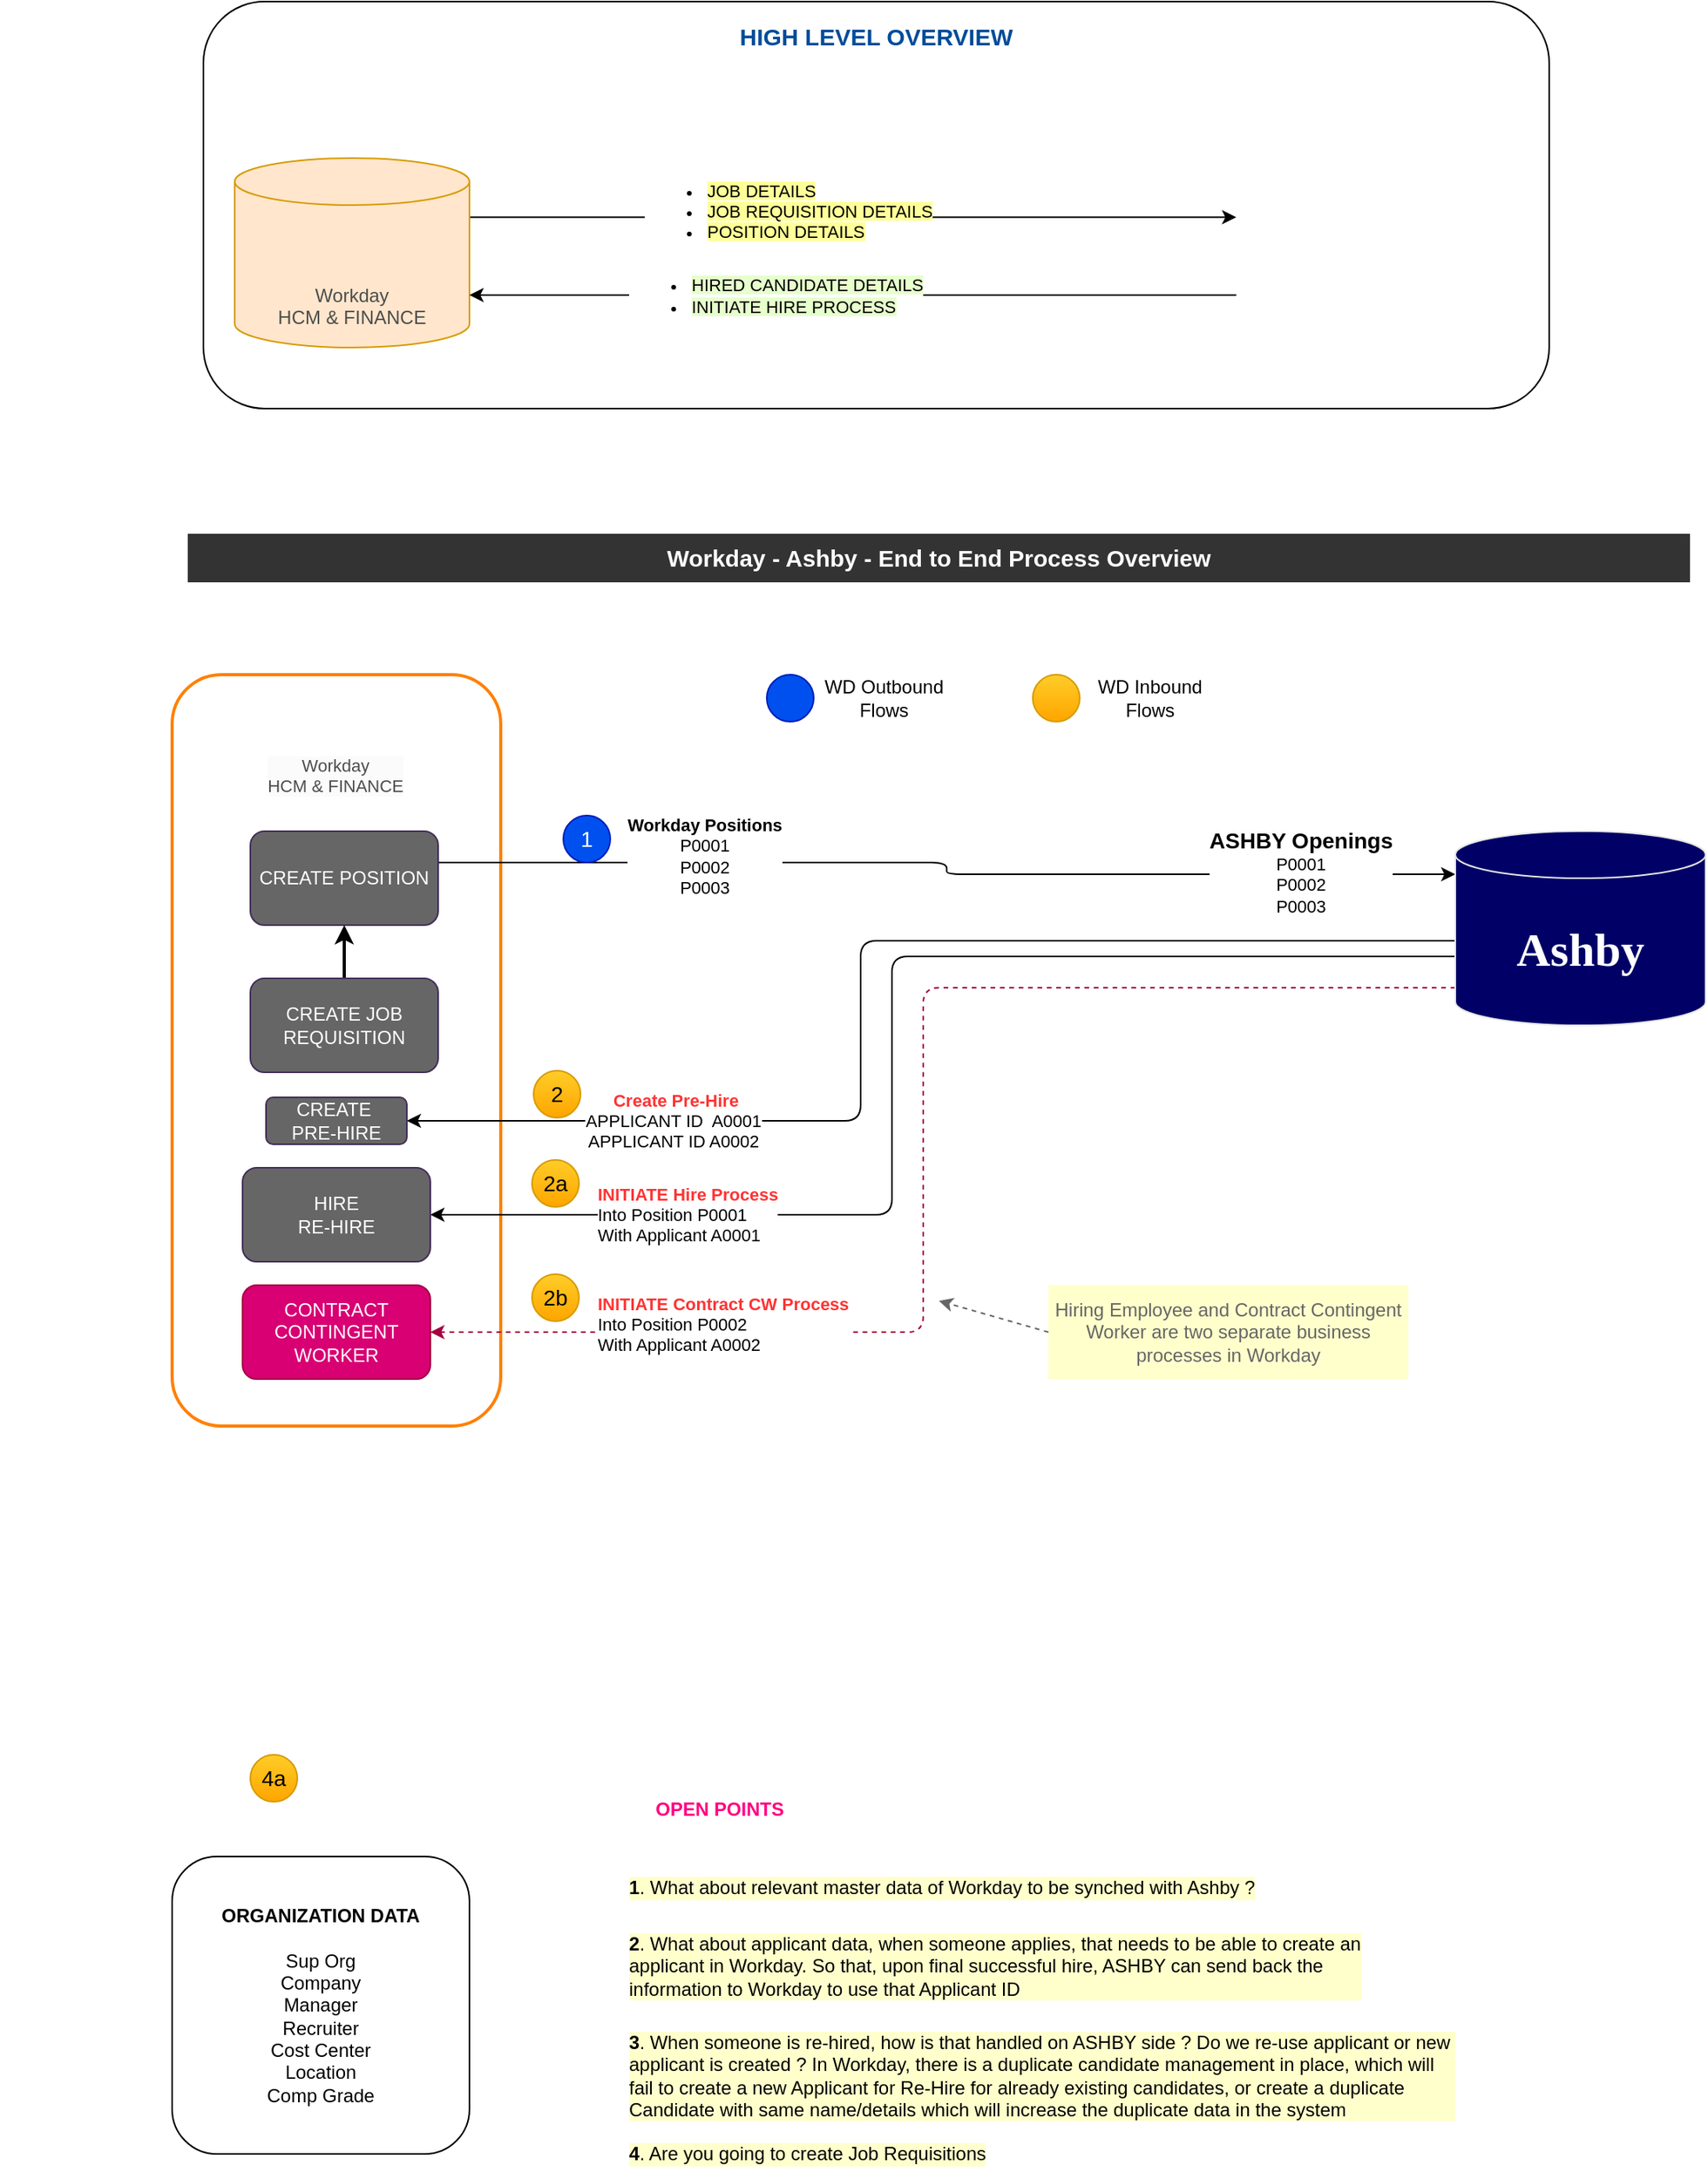 <mxfile version="24.3.1" type="github">
  <diagram name="Page-1" id="Bd6B7apusBZdPcca5PaD">
    <mxGraphModel dx="1434" dy="1872" grid="1" gridSize="10" guides="1" tooltips="1" connect="1" arrows="1" fold="1" page="1" pageScale="1" pageWidth="850" pageHeight="1100" math="0" shadow="0">
      <root>
        <mxCell id="0" />
        <mxCell id="1" parent="0" />
        <mxCell id="WoLx_iheCdo12na1x13e-16" value="" style="rounded=1;whiteSpace=wrap;html=1;fillColor=none;strokeColor=#FF8000;strokeWidth=2;perimeterSpacing=1;" vertex="1" parent="1">
          <mxGeometry x="800" y="410" width="210" height="480" as="geometry" />
        </mxCell>
        <mxCell id="WoLx_iheCdo12na1x13e-2" value="&lt;b style=&quot;font-size: 15px;&quot;&gt;&lt;font color=&quot;#004c99&quot; style=&quot;font-size: 15px;&quot;&gt;HIGH LEVEL OVERVIEW&lt;/font&gt;&lt;/b&gt;&lt;div style=&quot;font-size: 15px;&quot;&gt;&lt;b&gt;&lt;font color=&quot;#004c99&quot; style=&quot;font-size: 15px;&quot;&gt;&lt;br&gt;&lt;/font&gt;&lt;/b&gt;&lt;/div&gt;&lt;div style=&quot;font-size: 15px;&quot;&gt;&lt;b&gt;&lt;font color=&quot;#004c99&quot; style=&quot;font-size: 15px;&quot;&gt;&lt;br&gt;&lt;/font&gt;&lt;/b&gt;&lt;/div&gt;&lt;div style=&quot;font-size: 15px;&quot;&gt;&lt;b&gt;&lt;font color=&quot;#004c99&quot; style=&quot;font-size: 15px;&quot;&gt;&lt;br&gt;&lt;/font&gt;&lt;/b&gt;&lt;/div&gt;&lt;div style=&quot;font-size: 15px;&quot;&gt;&lt;b&gt;&lt;font color=&quot;#004c99&quot; style=&quot;font-size: 15px;&quot;&gt;&lt;br&gt;&lt;/font&gt;&lt;/b&gt;&lt;/div&gt;&lt;div style=&quot;font-size: 15px;&quot;&gt;&lt;b&gt;&lt;font color=&quot;#004c99&quot; style=&quot;font-size: 15px;&quot;&gt;&lt;br&gt;&lt;/font&gt;&lt;/b&gt;&lt;/div&gt;&lt;div style=&quot;font-size: 15px;&quot;&gt;&lt;b&gt;&lt;font color=&quot;#004c99&quot; style=&quot;font-size: 15px;&quot;&gt;&lt;br&gt;&lt;/font&gt;&lt;/b&gt;&lt;/div&gt;&lt;div style=&quot;font-size: 15px;&quot;&gt;&lt;b&gt;&lt;font color=&quot;#004c99&quot; style=&quot;font-size: 15px;&quot;&gt;&lt;br&gt;&lt;/font&gt;&lt;/b&gt;&lt;/div&gt;&lt;div style=&quot;font-size: 15px;&quot;&gt;&lt;b&gt;&lt;font color=&quot;#004c99&quot; style=&quot;font-size: 15px;&quot;&gt;&lt;br&gt;&lt;/font&gt;&lt;/b&gt;&lt;/div&gt;&lt;div style=&quot;font-size: 15px;&quot;&gt;&lt;b&gt;&lt;font color=&quot;#004c99&quot; style=&quot;font-size: 15px;&quot;&gt;&lt;br&gt;&lt;/font&gt;&lt;/b&gt;&lt;/div&gt;&lt;div style=&quot;font-size: 15px;&quot;&gt;&lt;b&gt;&lt;font color=&quot;#004c99&quot; style=&quot;font-size: 15px;&quot;&gt;&lt;br&gt;&lt;/font&gt;&lt;/b&gt;&lt;/div&gt;&lt;div style=&quot;font-size: 15px;&quot;&gt;&lt;b&gt;&lt;font color=&quot;#004c99&quot; style=&quot;font-size: 15px;&quot;&gt;&lt;br&gt;&lt;/font&gt;&lt;/b&gt;&lt;/div&gt;&lt;div style=&quot;font-size: 15px;&quot;&gt;&lt;br&gt;&lt;/div&gt;" style="rounded=1;whiteSpace=wrap;html=1;fillColor=none;" vertex="1" parent="1">
          <mxGeometry x="820" y="-20" width="860" height="260" as="geometry" />
        </mxCell>
        <mxCell id="sGgnkbuNSxI2wGrAtEvW-5" style="edgeStyle=orthogonalEdgeStyle;rounded=1;orthogonalLoop=1;jettySize=auto;html=1;exitX=1;exitY=0;exitDx=0;exitDy=37.75;exitPerimeter=0;curved=0;" parent="1" source="sGgnkbuNSxI2wGrAtEvW-2" target="sGgnkbuNSxI2wGrAtEvW-4" edge="1">
          <mxGeometry relative="1" as="geometry">
            <Array as="points">
              <mxPoint x="1370" y="117.5" />
              <mxPoint x="1370" y="117.5" />
            </Array>
          </mxGeometry>
        </mxCell>
        <mxCell id="sGgnkbuNSxI2wGrAtEvW-8" value="&lt;ul&gt;&lt;li&gt;&lt;span style=&quot;background-color: rgb(255, 255, 153);&quot;&gt;JOB DETAILS&lt;/span&gt;&lt;/li&gt;&lt;li&gt;&lt;span style=&quot;background-color: rgb(255, 255, 153);&quot;&gt;JOB REQUISITION DETAILS&lt;/span&gt;&lt;/li&gt;&lt;li&gt;&lt;span style=&quot;background-color: rgb(255, 255, 153);&quot;&gt;POSITION DETAILS&lt;/span&gt;&lt;/li&gt;&lt;/ul&gt;" style="edgeLabel;html=1;align=left;verticalAlign=middle;resizable=0;points=[];labelBackgroundColor=default;" parent="sGgnkbuNSxI2wGrAtEvW-5" vertex="1" connectable="0">
          <mxGeometry x="-0.526" y="1" relative="1" as="geometry">
            <mxPoint x="-6" y="-3" as="offset" />
          </mxGeometry>
        </mxCell>
        <mxCell id="sGgnkbuNSxI2wGrAtEvW-2" value="&lt;div&gt;&lt;font color=&quot;#4d4d4d&quot;&gt;&lt;br&gt;&lt;/font&gt;&lt;/div&gt;&lt;div&gt;&lt;font color=&quot;#4d4d4d&quot;&gt;&lt;br&gt;&lt;/font&gt;&lt;/div&gt;&lt;font color=&quot;#4d4d4d&quot;&gt;&lt;div&gt;&lt;font color=&quot;#4d4d4d&quot;&gt;&lt;br&gt;&lt;/font&gt;&lt;/div&gt;Workday&lt;/font&gt;&lt;div&gt;&lt;font color=&quot;#4d4d4d&quot;&gt;HCM &amp;amp; FINANCE&lt;/font&gt;&lt;/div&gt;" style="shape=cylinder3;whiteSpace=wrap;html=1;boundedLbl=1;backgroundOutline=1;size=15;fillColor=#ffe6cc;strokeColor=#d79b00;" parent="1" vertex="1">
          <mxGeometry x="840" y="80" width="150" height="121" as="geometry" />
        </mxCell>
        <mxCell id="sGgnkbuNSxI2wGrAtEvW-3" value="" style="shape=image;verticalLabelPosition=bottom;labelBackgroundColor=default;verticalAlign=top;aspect=fixed;imageAspect=0;image=https://upload.wikimedia.org/wikipedia/commons/thumb/3/3b/Workday_Logo.png/1280px-Workday_Logo.png;" parent="1" vertex="1">
          <mxGeometry x="870" y="116" width="90" height="34.95" as="geometry" />
        </mxCell>
        <mxCell id="sGgnkbuNSxI2wGrAtEvW-6" style="edgeStyle=orthogonalEdgeStyle;rounded=1;orthogonalLoop=1;jettySize=auto;html=1;exitX=0;exitY=1;exitDx=0;exitDy=0;curved=0;" parent="1" source="sGgnkbuNSxI2wGrAtEvW-4" target="sGgnkbuNSxI2wGrAtEvW-2" edge="1">
          <mxGeometry relative="1" as="geometry">
            <Array as="points">
              <mxPoint x="1330" y="167.5" />
              <mxPoint x="1330" y="167.5" />
            </Array>
          </mxGeometry>
        </mxCell>
        <mxCell id="sGgnkbuNSxI2wGrAtEvW-9" value="&lt;ul&gt;&lt;li&gt;&lt;span style=&quot;background-color: rgb(230, 255, 204);&quot;&gt;HIRED CANDIDATE DETAILS&lt;/span&gt;&lt;/li&gt;&lt;li&gt;&lt;span style=&quot;background-color: rgb(230, 255, 204);&quot;&gt;INITIATE HIRE PROCESS&lt;/span&gt;&lt;/li&gt;&lt;/ul&gt;" style="edgeLabel;html=1;align=left;verticalAlign=middle;resizable=0;points=[];" parent="sGgnkbuNSxI2wGrAtEvW-6" vertex="1" connectable="0">
          <mxGeometry x="0.192" y="3" relative="1" as="geometry">
            <mxPoint x="-98" y="-3" as="offset" />
          </mxGeometry>
        </mxCell>
        <mxCell id="sGgnkbuNSxI2wGrAtEvW-4" value="" style="shape=image;verticalLabelPosition=bottom;labelBackgroundColor=default;verticalAlign=top;aspect=fixed;imageAspect=0;image=https://assets-global.website-files.com/619b58064e44df5bdf1b3e53/626be660277f2dca8b74025e_ashby.png;" parent="1" vertex="1">
          <mxGeometry x="1480" y="113.5" width="162.65" height="54" as="geometry" />
        </mxCell>
        <mxCell id="sGgnkbuNSxI2wGrAtEvW-10" value="" style="shape=cylinder3;whiteSpace=wrap;html=1;boundedLbl=1;backgroundOutline=1;size=15;strokeColor=none;" parent="1" vertex="1">
          <mxGeometry x="690" y="374" width="60" height="80" as="geometry" />
        </mxCell>
        <mxCell id="sGgnkbuNSxI2wGrAtEvW-14" style="edgeStyle=orthogonalEdgeStyle;rounded=1;orthogonalLoop=1;jettySize=auto;html=1;entryX=0;entryY=0;entryDx=0;entryDy=27.5;entryPerimeter=0;curved=0;" parent="1" source="sGgnkbuNSxI2wGrAtEvW-12" target="sGgnkbuNSxI2wGrAtEvW-13" edge="1">
          <mxGeometry relative="1" as="geometry">
            <mxPoint x="1470" y="540" as="targetPoint" />
            <Array as="points">
              <mxPoint x="1295" y="530" />
              <mxPoint x="1295" y="538" />
            </Array>
          </mxGeometry>
        </mxCell>
        <mxCell id="sGgnkbuNSxI2wGrAtEvW-15" value="&lt;div&gt;&lt;b&gt;Workday Positions&lt;/b&gt;&lt;/div&gt;P0001&lt;div&gt;P0002&lt;/div&gt;&lt;div&gt;P0003&lt;/div&gt;" style="edgeLabel;html=1;align=center;verticalAlign=middle;resizable=0;points=[];" parent="sGgnkbuNSxI2wGrAtEvW-14" vertex="1" connectable="0">
          <mxGeometry x="-0.596" y="4" relative="1" as="geometry">
            <mxPoint x="37" as="offset" />
          </mxGeometry>
        </mxCell>
        <mxCell id="WoLx_iheCdo12na1x13e-1" value="&lt;font style=&quot;font-size: 14px;&quot;&gt;&lt;b&gt;ASHBY Openings&lt;/b&gt;&lt;/font&gt;&lt;div&gt;P0001&lt;/div&gt;&lt;div&gt;P0002&lt;/div&gt;&lt;div&gt;P0003&lt;/div&gt;" style="edgeLabel;html=1;align=center;verticalAlign=middle;resizable=0;points=[];" vertex="1" connectable="0" parent="sGgnkbuNSxI2wGrAtEvW-14">
          <mxGeometry x="0.378" y="3" relative="1" as="geometry">
            <mxPoint x="105" y="1" as="offset" />
          </mxGeometry>
        </mxCell>
        <mxCell id="sGgnkbuNSxI2wGrAtEvW-12" value="CREATE POSITION" style="rounded=1;whiteSpace=wrap;html=1;fillColor=#666666;fontColor=#ffffff;strokeColor=#432D57;" parent="1" vertex="1">
          <mxGeometry x="850" y="510" width="120" height="60" as="geometry" />
        </mxCell>
        <mxCell id="sGgnkbuNSxI2wGrAtEvW-25" style="edgeStyle=orthogonalEdgeStyle;rounded=1;orthogonalLoop=1;jettySize=auto;html=1;entryX=1;entryY=0.5;entryDx=0;entryDy=0;curved=0;fillColor=#d80073;strokeColor=#A50040;dashed=1;" parent="1" source="sGgnkbuNSxI2wGrAtEvW-13" target="sGgnkbuNSxI2wGrAtEvW-24" edge="1">
          <mxGeometry relative="1" as="geometry">
            <Array as="points">
              <mxPoint x="1280" y="610" />
              <mxPoint x="1280" y="830" />
            </Array>
          </mxGeometry>
        </mxCell>
        <mxCell id="WoLx_iheCdo12na1x13e-9" style="edgeStyle=orthogonalEdgeStyle;rounded=1;orthogonalLoop=1;jettySize=auto;html=1;entryX=1;entryY=0.5;entryDx=0;entryDy=0;curved=0;" edge="1" parent="1" source="sGgnkbuNSxI2wGrAtEvW-13" target="-kK4m6FzKf8vr2_1_iYm-7">
          <mxGeometry relative="1" as="geometry">
            <Array as="points">
              <mxPoint x="1240" y="580" />
              <mxPoint x="1240" y="695" />
            </Array>
          </mxGeometry>
        </mxCell>
        <mxCell id="WoLx_iheCdo12na1x13e-10" value="&lt;b&gt;&lt;font color=&quot;#ff3333&quot;&gt;&amp;nbsp;Create Pre-Hire&lt;/font&gt;&lt;/b&gt;&lt;div&gt;APPLICANT ID&amp;nbsp; A0001&lt;/div&gt;&lt;div&gt;APPLICANT ID A0002&lt;/div&gt;" style="edgeLabel;html=1;align=center;verticalAlign=middle;resizable=0;points=[];" vertex="1" connectable="0" parent="WoLx_iheCdo12na1x13e-9">
          <mxGeometry x="0.493" y="1" relative="1" as="geometry">
            <mxPoint x="-29" y="-1" as="offset" />
          </mxGeometry>
        </mxCell>
        <mxCell id="WoLx_iheCdo12na1x13e-11" style="edgeStyle=orthogonalEdgeStyle;rounded=1;orthogonalLoop=1;jettySize=auto;html=1;entryX=1;entryY=0.5;entryDx=0;entryDy=0;curved=0;" edge="1" parent="1" source="sGgnkbuNSxI2wGrAtEvW-13" target="sGgnkbuNSxI2wGrAtEvW-21">
          <mxGeometry relative="1" as="geometry">
            <Array as="points">
              <mxPoint x="1260" y="590" />
              <mxPoint x="1260" y="755" />
            </Array>
          </mxGeometry>
        </mxCell>
        <mxCell id="WoLx_iheCdo12na1x13e-12" value="&lt;b&gt;&lt;font color=&quot;#ff3333&quot;&gt;INITIATE Hire Process&lt;/font&gt;&lt;/b&gt;&lt;div&gt;Into Position P0001&lt;/div&gt;&lt;div&gt;With Applicant A0001&lt;/div&gt;" style="edgeLabel;html=1;align=left;verticalAlign=middle;resizable=0;points=[];" vertex="1" connectable="0" parent="WoLx_iheCdo12na1x13e-11">
          <mxGeometry x="0.576" y="3" relative="1" as="geometry">
            <mxPoint x="-69" y="-3" as="offset" />
          </mxGeometry>
        </mxCell>
        <mxCell id="sGgnkbuNSxI2wGrAtEvW-13" value="&lt;h1&gt;&lt;font size=&quot;1&quot; face=&quot;Times New Roman&quot; color=&quot;#ffffff&quot;&gt;&lt;b style=&quot;font-size: 30px;&quot;&gt;Ashby&lt;/b&gt;&lt;/font&gt;&lt;/h1&gt;" style="shape=cylinder3;whiteSpace=wrap;html=1;boundedLbl=1;backgroundOutline=1;size=15;fillColor=#000066;strokeColor=#E6E6E6;" parent="1" vertex="1">
          <mxGeometry x="1620" y="510" width="160" height="124" as="geometry" />
        </mxCell>
        <mxCell id="WoLx_iheCdo12na1x13e-8" style="edgeStyle=orthogonalEdgeStyle;rounded=0;orthogonalLoop=1;jettySize=auto;html=1;strokeWidth=2;" edge="1" parent="1" source="sGgnkbuNSxI2wGrAtEvW-16" target="sGgnkbuNSxI2wGrAtEvW-12">
          <mxGeometry relative="1" as="geometry" />
        </mxCell>
        <mxCell id="sGgnkbuNSxI2wGrAtEvW-16" value="CREATE JOB REQUISITION" style="rounded=1;whiteSpace=wrap;html=1;fillColor=#666666;fontColor=#ffffff;strokeColor=#432D57;" parent="1" vertex="1">
          <mxGeometry x="850" y="604" width="120" height="60" as="geometry" />
        </mxCell>
        <mxCell id="sGgnkbuNSxI2wGrAtEvW-21" value="HIRE&lt;div&gt;RE-HIRE&lt;/div&gt;" style="rounded=1;whiteSpace=wrap;html=1;fillColor=#666666;fontColor=#ffffff;strokeColor=#432D57;" parent="1" vertex="1">
          <mxGeometry x="845" y="725" width="120" height="60" as="geometry" />
        </mxCell>
        <mxCell id="sGgnkbuNSxI2wGrAtEvW-24" value="CONTRACT CONTINGENT WORKER" style="rounded=1;whiteSpace=wrap;html=1;fillColor=#d80073;fontColor=#ffffff;strokeColor=#A50040;" parent="1" vertex="1">
          <mxGeometry x="845" y="800" width="120" height="60" as="geometry" />
        </mxCell>
        <mxCell id="sGgnkbuNSxI2wGrAtEvW-27" value="&lt;b&gt;ORGANIZATION DATA&lt;/b&gt;&lt;div&gt;&lt;br&gt;&lt;/div&gt;&lt;div&gt;Sup Org&lt;/div&gt;&lt;div&gt;Company&lt;/div&gt;&lt;div&gt;Manager&lt;/div&gt;&lt;div&gt;Recruiter&lt;/div&gt;&lt;div&gt;Cost Center&lt;/div&gt;&lt;div&gt;Location&lt;/div&gt;&lt;div&gt;Comp Grade&lt;/div&gt;" style="rounded=1;whiteSpace=wrap;html=1;align=center;" parent="1" vertex="1">
          <mxGeometry x="800" y="1165" width="190" height="190" as="geometry" />
        </mxCell>
        <mxCell id="-kK4m6FzKf8vr2_1_iYm-1" value="&lt;b&gt;1&lt;/b&gt;. What about relevant master data of Workday to be synched with Ashby ?" style="text;html=1;align=left;verticalAlign=middle;whiteSpace=wrap;rounded=0;labelBackgroundColor=#FFFFCC;" parent="1" vertex="1">
          <mxGeometry x="1090" y="1170" width="530" height="30" as="geometry" />
        </mxCell>
        <mxCell id="-kK4m6FzKf8vr2_1_iYm-3" value="&lt;b&gt;2&lt;/b&gt;. What about applicant data, when someone applies, that needs to be able to create an applicant in Workday. So that, upon final successful hire, ASHBY can send back the information to Workday to use that Applicant ID" style="text;html=1;align=left;verticalAlign=middle;whiteSpace=wrap;rounded=0;labelBackgroundColor=#FFFFCC;" parent="1" vertex="1">
          <mxGeometry x="1090" y="1220" width="470" height="30" as="geometry" />
        </mxCell>
        <mxCell id="-kK4m6FzKf8vr2_1_iYm-4" value="&lt;b&gt;3&lt;/b&gt;. When someone is re-hired, how is that handled on ASHBY side ? Do we re-use applicant or new applicant is created ? In Workday, there is a duplicate candidate management in place, which will fail to create a new Applicant for Re-Hire for already existing candidates, or create a duplicate Candidate with same name/details which will increase the duplicate data in the system" style="text;html=1;align=left;verticalAlign=middle;whiteSpace=wrap;rounded=0;labelBackgroundColor=#FFFFCC;" parent="1" vertex="1">
          <mxGeometry x="1090" y="1280" width="530" height="50" as="geometry" />
        </mxCell>
        <mxCell id="-kK4m6FzKf8vr2_1_iYm-5" value="&lt;b&gt;&lt;font&gt;OPEN POINTS&lt;/font&gt;&lt;/b&gt;" style="text;html=1;align=center;verticalAlign=middle;whiteSpace=wrap;rounded=0;fontColor=#FF0080;" parent="1" vertex="1">
          <mxGeometry x="1090" y="1120" width="120" height="30" as="geometry" />
        </mxCell>
        <mxCell id="-kK4m6FzKf8vr2_1_iYm-6" value="&lt;b&gt;4&lt;/b&gt;. Are you going to create Job Requisitions" style="text;html=1;align=left;verticalAlign=middle;whiteSpace=wrap;rounded=0;labelBackgroundColor=#FFFFCC;" parent="1" vertex="1">
          <mxGeometry x="1090" y="1340" width="530" height="30" as="geometry" />
        </mxCell>
        <mxCell id="-kK4m6FzKf8vr2_1_iYm-7" value="CREATE&amp;nbsp;&lt;div&gt;PRE-HIRE&lt;/div&gt;" style="rounded=1;whiteSpace=wrap;html=1;fillColor=#666666;fontColor=#ffffff;strokeColor=#432D57;" parent="1" vertex="1">
          <mxGeometry x="860" y="680" width="90" height="30" as="geometry" />
        </mxCell>
        <mxCell id="TAGOzcTgk1_u3gQwK66Q-1" value="&lt;font style=&quot;font-size: 14px;&quot;&gt;1&lt;/font&gt;" style="ellipse;whiteSpace=wrap;html=1;aspect=fixed;fillColor=#0050ef;fontColor=#ffffff;strokeColor=#001DBC;" parent="1" vertex="1">
          <mxGeometry x="1050" y="500" width="30" height="30" as="geometry" />
        </mxCell>
        <mxCell id="TAGOzcTgk1_u3gQwK66Q-3" value="&lt;span style=&quot;font-size: 14px;&quot;&gt;2&lt;/span&gt;" style="ellipse;whiteSpace=wrap;html=1;aspect=fixed;fillColor=#ffcd28;strokeColor=#d79b00;gradientColor=#ffa500;" parent="1" vertex="1">
          <mxGeometry x="1031" y="663" width="30" height="30" as="geometry" />
        </mxCell>
        <mxCell id="TAGOzcTgk1_u3gQwK66Q-5" value="&lt;span style=&quot;font-size: 14px;&quot;&gt;4a&lt;/span&gt;" style="ellipse;whiteSpace=wrap;html=1;aspect=fixed;fillColor=#ffcd28;strokeColor=#d79b00;gradientColor=#ffa500;" parent="1" vertex="1">
          <mxGeometry x="850" y="1100" width="30" height="30" as="geometry" />
        </mxCell>
        <mxCell id="TAGOzcTgk1_u3gQwK66Q-6" value="&lt;span style=&quot;font-size: 14px;&quot;&gt;2a&lt;/span&gt;" style="ellipse;whiteSpace=wrap;html=1;aspect=fixed;fillColor=#ffcd28;strokeColor=#d79b00;gradientColor=#ffa500;" parent="1" vertex="1">
          <mxGeometry x="1030" y="720" width="30" height="30" as="geometry" />
        </mxCell>
        <mxCell id="TAGOzcTgk1_u3gQwK66Q-7" value="&lt;font color=&quot;#666666&quot;&gt;Hiring Employee and Contract Contingent Worker are two separate business processes in Workday&lt;/font&gt;" style="text;html=1;align=center;verticalAlign=middle;whiteSpace=wrap;rounded=0;fillColor=#FFFFCC;" parent="1" vertex="1">
          <mxGeometry x="1360" y="800" width="230" height="60" as="geometry" />
        </mxCell>
        <mxCell id="TAGOzcTgk1_u3gQwK66Q-8" value="" style="endArrow=classic;html=1;rounded=0;dashed=1;strokeColor=#666666;exitX=0;exitY=0.5;exitDx=0;exitDy=0;" parent="1" edge="1" source="TAGOzcTgk1_u3gQwK66Q-7">
          <mxGeometry width="50" height="50" relative="1" as="geometry">
            <mxPoint x="1240.5" y="985" as="sourcePoint" />
            <mxPoint x="1290" y="810" as="targetPoint" />
          </mxGeometry>
        </mxCell>
        <mxCell id="WoLx_iheCdo12na1x13e-3" value="" style="ellipse;whiteSpace=wrap;html=1;aspect=fixed;fillColor=#0050ef;fontColor=#ffffff;strokeColor=#001DBC;" vertex="1" parent="1">
          <mxGeometry x="1180" y="410" width="30" height="30" as="geometry" />
        </mxCell>
        <mxCell id="WoLx_iheCdo12na1x13e-4" value="" style="ellipse;whiteSpace=wrap;html=1;aspect=fixed;fillColor=#ffcd28;strokeColor=#d79b00;gradientColor=#ffa500;" vertex="1" parent="1">
          <mxGeometry x="1350" y="410" width="30" height="30" as="geometry" />
        </mxCell>
        <mxCell id="WoLx_iheCdo12na1x13e-5" value="WD Outbound Flows" style="text;html=1;align=center;verticalAlign=middle;whiteSpace=wrap;rounded=0;" vertex="1" parent="1">
          <mxGeometry x="1215" y="410" width="80" height="30" as="geometry" />
        </mxCell>
        <mxCell id="WoLx_iheCdo12na1x13e-7" value="WD Inbound Flows" style="text;html=1;align=center;verticalAlign=middle;whiteSpace=wrap;rounded=0;" vertex="1" parent="1">
          <mxGeometry x="1390" y="410" width="70" height="30" as="geometry" />
        </mxCell>
        <mxCell id="WoLx_iheCdo12na1x13e-13" value="&lt;b&gt;&lt;font color=&quot;#ff3333&quot;&gt;INITIATE Contract CW Process&lt;/font&gt;&lt;/b&gt;&lt;div&gt;Into Position P0002&lt;/div&gt;&lt;div&gt;With Applicant A0002&lt;/div&gt;" style="edgeLabel;html=1;align=left;verticalAlign=middle;resizable=0;points=[];" vertex="1" connectable="0" parent="1">
          <mxGeometry x="1070" y="825" as="geometry" />
        </mxCell>
        <mxCell id="WoLx_iheCdo12na1x13e-14" value="&lt;span style=&quot;font-size: 14px;&quot;&gt;2b&lt;/span&gt;" style="ellipse;whiteSpace=wrap;html=1;aspect=fixed;fillColor=#ffcd28;strokeColor=#d79b00;gradientColor=#ffa500;" vertex="1" parent="1">
          <mxGeometry x="1030" y="793" width="30" height="30" as="geometry" />
        </mxCell>
        <mxCell id="WoLx_iheCdo12na1x13e-17" value="" style="shape=image;verticalLabelPosition=bottom;labelBackgroundColor=default;verticalAlign=top;aspect=fixed;imageAspect=0;image=https://upload.wikimedia.org/wikipedia/commons/thumb/3/3b/Workday_Logo.png/1280px-Workday_Logo.png;" vertex="1" parent="1">
          <mxGeometry x="850" y="420" width="110" height="42.71" as="geometry" />
        </mxCell>
        <mxCell id="WoLx_iheCdo12na1x13e-18" value="&lt;div style=&quot;forced-color-adjust: none; color: rgb(0, 0, 0); font-family: Helvetica; font-style: normal; font-variant-ligatures: normal; font-variant-caps: normal; font-weight: 400; letter-spacing: normal; orphans: 2; text-indent: 0px; text-transform: none; widows: 2; word-spacing: 0px; -webkit-text-stroke-width: 0px; white-space: normal; background-color: rgb(251, 251, 251); text-decoration-thickness: initial; text-decoration-style: initial; text-decoration-color: initial; font-size: 11px;&quot;&gt;&lt;font style=&quot;font-size: 11px;&quot;&gt;&lt;span style=&quot;color: rgb(77, 77, 77);&quot;&gt;Workday&lt;/span&gt;&lt;br&gt;&lt;/font&gt;&lt;/div&gt;&lt;div style=&quot;forced-color-adjust: none; color: rgb(0, 0, 0); font-family: Helvetica; font-style: normal; font-variant-ligatures: normal; font-variant-caps: normal; font-weight: 400; letter-spacing: normal; orphans: 2; text-indent: 0px; text-transform: none; widows: 2; word-spacing: 0px; -webkit-text-stroke-width: 0px; white-space: normal; background-color: rgb(251, 251, 251); text-decoration-thickness: initial; text-decoration-style: initial; text-decoration-color: initial; font-size: 11px;&quot;&gt;&lt;font color=&quot;#4d4d4d&quot; style=&quot;forced-color-adjust: none; font-size: 11px;&quot;&gt;HCM &amp;amp; FINANCE&lt;/font&gt;&lt;/div&gt;" style="text;whiteSpace=wrap;html=1;align=center;" vertex="1" parent="1">
          <mxGeometry x="847" y="454.71" width="115" height="17.29" as="geometry" />
        </mxCell>
        <mxCell id="WoLx_iheCdo12na1x13e-19" value="&lt;div style=&quot;forced-color-adjust: none; font-size: 15px;&quot;&gt;&lt;b style=&quot;&quot;&gt;&lt;font color=&quot;#ffffff&quot;&gt;Workday - Ashby - End to End Process Overview&lt;/font&gt;&lt;/b&gt;&lt;/div&gt;" style="text;whiteSpace=wrap;html=1;align=center;fillColor=#333333;" vertex="1" parent="1">
          <mxGeometry x="810" y="320" width="960" height="31" as="geometry" />
        </mxCell>
      </root>
    </mxGraphModel>
  </diagram>
</mxfile>

